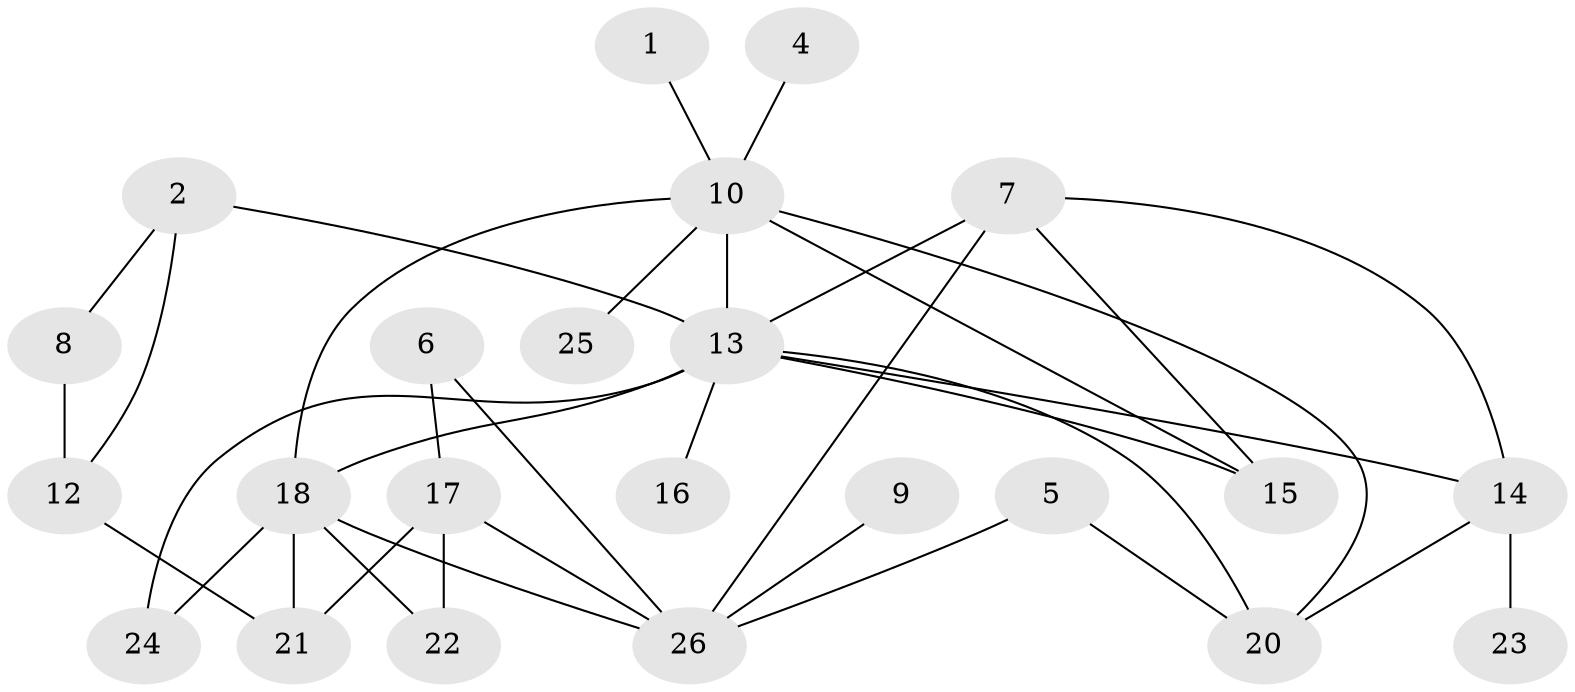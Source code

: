 // original degree distribution, {4: 0.17307692307692307, 1: 0.28846153846153844, 5: 0.057692307692307696, 3: 0.2692307692307692, 2: 0.1346153846153846, 0: 0.057692307692307696, 8: 0.019230769230769232}
// Generated by graph-tools (version 1.1) at 2025/00/03/09/25 03:00:42]
// undirected, 23 vertices, 36 edges
graph export_dot {
graph [start="1"]
  node [color=gray90,style=filled];
  1;
  2;
  4;
  5;
  6;
  7;
  8;
  9;
  10;
  12;
  13;
  14;
  15;
  16;
  17;
  18;
  20;
  21;
  22;
  23;
  24;
  25;
  26;
  1 -- 10 [weight=1.0];
  2 -- 8 [weight=1.0];
  2 -- 12 [weight=1.0];
  2 -- 13 [weight=1.0];
  4 -- 10 [weight=1.0];
  5 -- 20 [weight=1.0];
  5 -- 26 [weight=1.0];
  6 -- 17 [weight=1.0];
  6 -- 26 [weight=1.0];
  7 -- 13 [weight=1.0];
  7 -- 14 [weight=1.0];
  7 -- 15 [weight=1.0];
  7 -- 26 [weight=1.0];
  8 -- 12 [weight=1.0];
  9 -- 26 [weight=1.0];
  10 -- 13 [weight=1.0];
  10 -- 15 [weight=1.0];
  10 -- 18 [weight=1.0];
  10 -- 20 [weight=1.0];
  10 -- 25 [weight=1.0];
  12 -- 21 [weight=2.0];
  13 -- 14 [weight=1.0];
  13 -- 15 [weight=1.0];
  13 -- 16 [weight=1.0];
  13 -- 18 [weight=1.0];
  13 -- 20 [weight=1.0];
  13 -- 24 [weight=1.0];
  14 -- 20 [weight=1.0];
  14 -- 23 [weight=1.0];
  17 -- 21 [weight=1.0];
  17 -- 22 [weight=1.0];
  17 -- 26 [weight=1.0];
  18 -- 21 [weight=1.0];
  18 -- 22 [weight=1.0];
  18 -- 24 [weight=1.0];
  18 -- 26 [weight=1.0];
}
